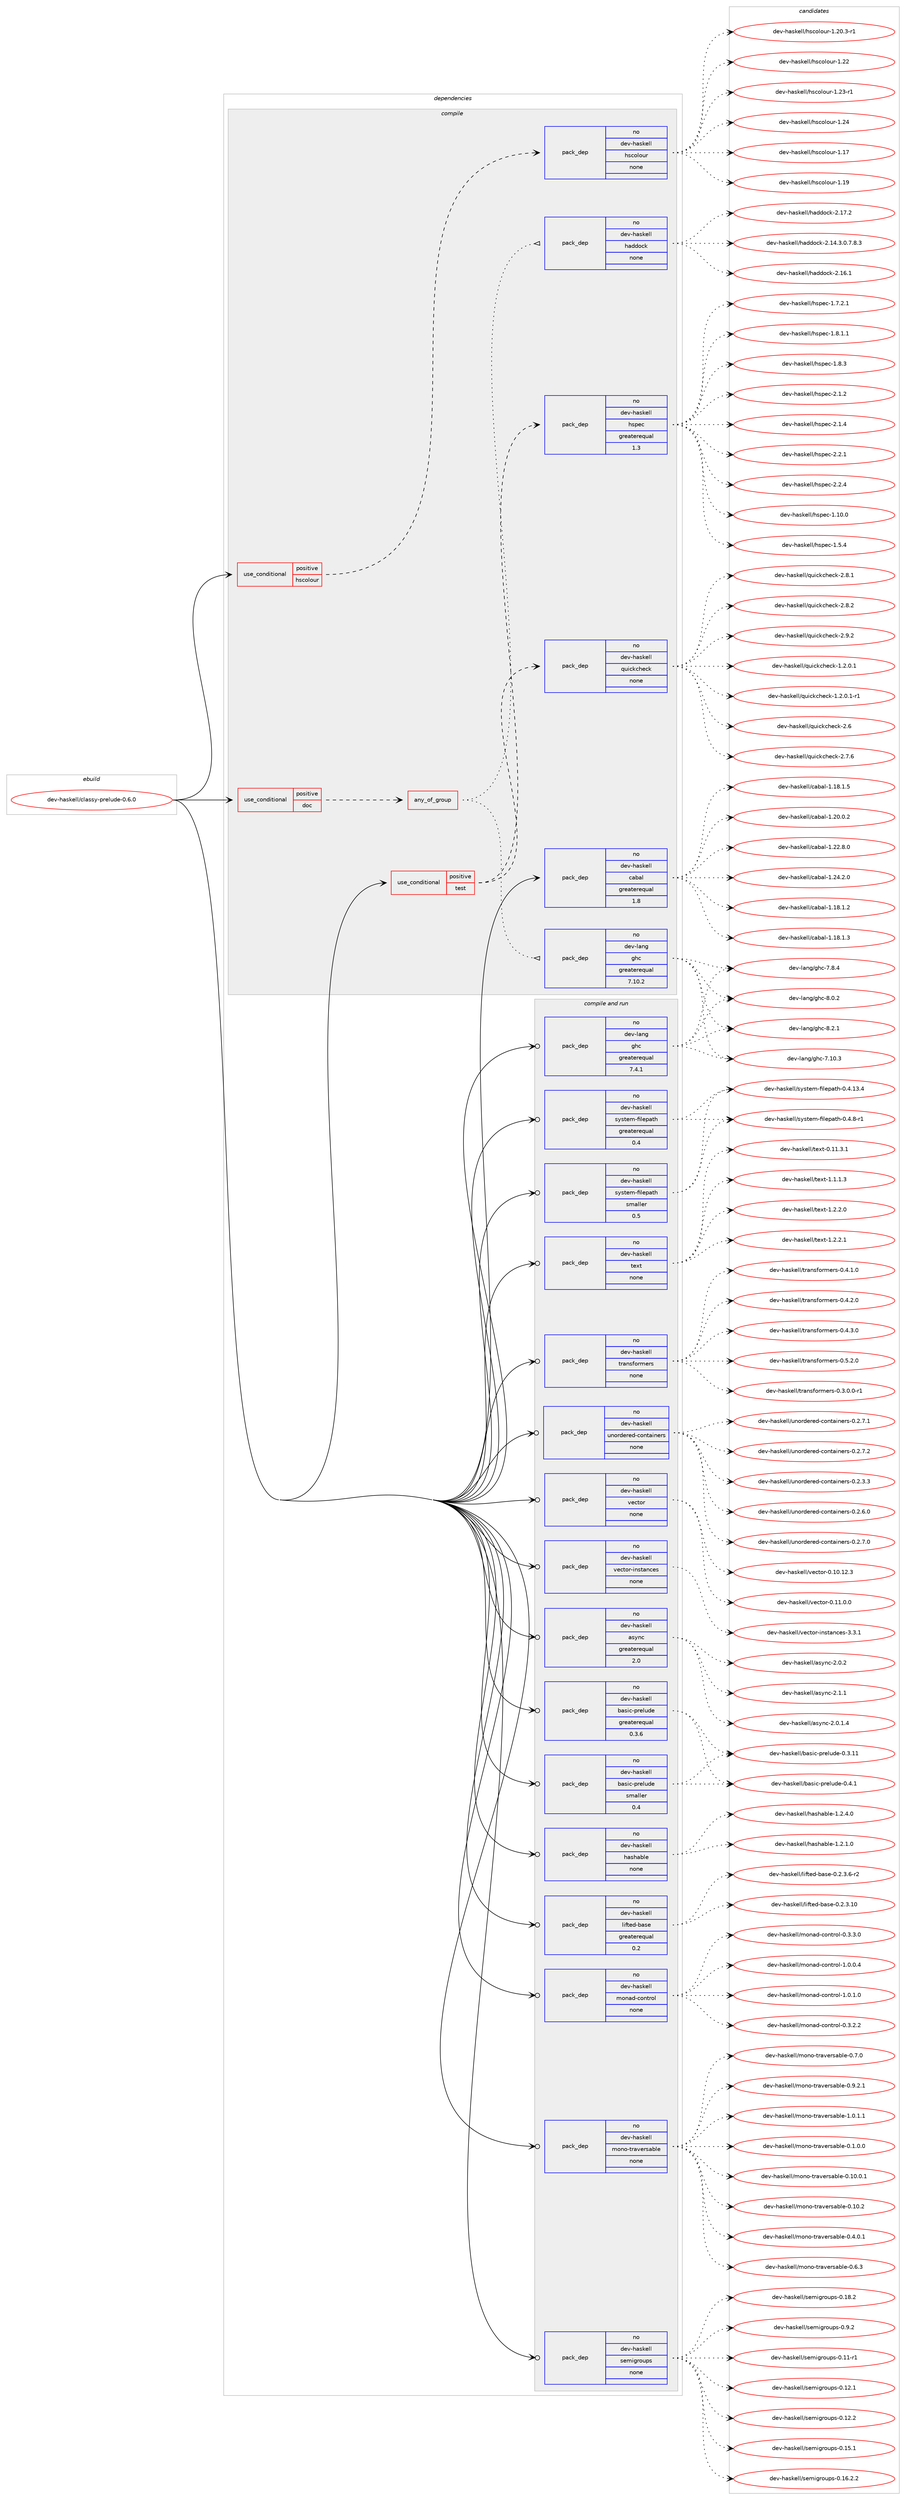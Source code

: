digraph prolog {

# *************
# Graph options
# *************

newrank=true;
concentrate=true;
compound=true;
graph [rankdir=LR,fontname=Helvetica,fontsize=10,ranksep=1.5];#, ranksep=2.5, nodesep=0.2];
edge  [arrowhead=vee];
node  [fontname=Helvetica,fontsize=10];

# **********
# The ebuild
# **********

subgraph cluster_leftcol {
color=gray;
rank=same;
label=<<i>ebuild</i>>;
id [label="dev-haskell/classy-prelude-0.6.0", color=red, width=4, href="../dev-haskell/classy-prelude-0.6.0.svg"];
}

# ****************
# The dependencies
# ****************

subgraph cluster_midcol {
color=gray;
label=<<i>dependencies</i>>;
subgraph cluster_compile {
fillcolor="#eeeeee";
style=filled;
label=<<i>compile</i>>;
subgraph cond18328 {
dependency77049 [label=<<TABLE BORDER="0" CELLBORDER="1" CELLSPACING="0" CELLPADDING="4"><TR><TD ROWSPAN="3" CELLPADDING="10">use_conditional</TD></TR><TR><TD>positive</TD></TR><TR><TD>doc</TD></TR></TABLE>>, shape=none, color=red];
subgraph any1782 {
dependency77050 [label=<<TABLE BORDER="0" CELLBORDER="1" CELLSPACING="0" CELLPADDING="4"><TR><TD CELLPADDING="10">any_of_group</TD></TR></TABLE>>, shape=none, color=red];subgraph pack56909 {
dependency77051 [label=<<TABLE BORDER="0" CELLBORDER="1" CELLSPACING="0" CELLPADDING="4" WIDTH="220"><TR><TD ROWSPAN="6" CELLPADDING="30">pack_dep</TD></TR><TR><TD WIDTH="110">no</TD></TR><TR><TD>dev-haskell</TD></TR><TR><TD>haddock</TD></TR><TR><TD>none</TD></TR><TR><TD></TD></TR></TABLE>>, shape=none, color=blue];
}
dependency77050:e -> dependency77051:w [weight=20,style="dotted",arrowhead="oinv"];
subgraph pack56910 {
dependency77052 [label=<<TABLE BORDER="0" CELLBORDER="1" CELLSPACING="0" CELLPADDING="4" WIDTH="220"><TR><TD ROWSPAN="6" CELLPADDING="30">pack_dep</TD></TR><TR><TD WIDTH="110">no</TD></TR><TR><TD>dev-lang</TD></TR><TR><TD>ghc</TD></TR><TR><TD>greaterequal</TD></TR><TR><TD>7.10.2</TD></TR></TABLE>>, shape=none, color=blue];
}
dependency77050:e -> dependency77052:w [weight=20,style="dotted",arrowhead="oinv"];
}
dependency77049:e -> dependency77050:w [weight=20,style="dashed",arrowhead="vee"];
}
id:e -> dependency77049:w [weight=20,style="solid",arrowhead="vee"];
subgraph cond18329 {
dependency77053 [label=<<TABLE BORDER="0" CELLBORDER="1" CELLSPACING="0" CELLPADDING="4"><TR><TD ROWSPAN="3" CELLPADDING="10">use_conditional</TD></TR><TR><TD>positive</TD></TR><TR><TD>hscolour</TD></TR></TABLE>>, shape=none, color=red];
subgraph pack56911 {
dependency77054 [label=<<TABLE BORDER="0" CELLBORDER="1" CELLSPACING="0" CELLPADDING="4" WIDTH="220"><TR><TD ROWSPAN="6" CELLPADDING="30">pack_dep</TD></TR><TR><TD WIDTH="110">no</TD></TR><TR><TD>dev-haskell</TD></TR><TR><TD>hscolour</TD></TR><TR><TD>none</TD></TR><TR><TD></TD></TR></TABLE>>, shape=none, color=blue];
}
dependency77053:e -> dependency77054:w [weight=20,style="dashed",arrowhead="vee"];
}
id:e -> dependency77053:w [weight=20,style="solid",arrowhead="vee"];
subgraph cond18330 {
dependency77055 [label=<<TABLE BORDER="0" CELLBORDER="1" CELLSPACING="0" CELLPADDING="4"><TR><TD ROWSPAN="3" CELLPADDING="10">use_conditional</TD></TR><TR><TD>positive</TD></TR><TR><TD>test</TD></TR></TABLE>>, shape=none, color=red];
subgraph pack56912 {
dependency77056 [label=<<TABLE BORDER="0" CELLBORDER="1" CELLSPACING="0" CELLPADDING="4" WIDTH="220"><TR><TD ROWSPAN="6" CELLPADDING="30">pack_dep</TD></TR><TR><TD WIDTH="110">no</TD></TR><TR><TD>dev-haskell</TD></TR><TR><TD>hspec</TD></TR><TR><TD>greaterequal</TD></TR><TR><TD>1.3</TD></TR></TABLE>>, shape=none, color=blue];
}
dependency77055:e -> dependency77056:w [weight=20,style="dashed",arrowhead="vee"];
subgraph pack56913 {
dependency77057 [label=<<TABLE BORDER="0" CELLBORDER="1" CELLSPACING="0" CELLPADDING="4" WIDTH="220"><TR><TD ROWSPAN="6" CELLPADDING="30">pack_dep</TD></TR><TR><TD WIDTH="110">no</TD></TR><TR><TD>dev-haskell</TD></TR><TR><TD>quickcheck</TD></TR><TR><TD>none</TD></TR><TR><TD></TD></TR></TABLE>>, shape=none, color=blue];
}
dependency77055:e -> dependency77057:w [weight=20,style="dashed",arrowhead="vee"];
}
id:e -> dependency77055:w [weight=20,style="solid",arrowhead="vee"];
subgraph pack56914 {
dependency77058 [label=<<TABLE BORDER="0" CELLBORDER="1" CELLSPACING="0" CELLPADDING="4" WIDTH="220"><TR><TD ROWSPAN="6" CELLPADDING="30">pack_dep</TD></TR><TR><TD WIDTH="110">no</TD></TR><TR><TD>dev-haskell</TD></TR><TR><TD>cabal</TD></TR><TR><TD>greaterequal</TD></TR><TR><TD>1.8</TD></TR></TABLE>>, shape=none, color=blue];
}
id:e -> dependency77058:w [weight=20,style="solid",arrowhead="vee"];
}
subgraph cluster_compileandrun {
fillcolor="#eeeeee";
style=filled;
label=<<i>compile and run</i>>;
subgraph pack56915 {
dependency77059 [label=<<TABLE BORDER="0" CELLBORDER="1" CELLSPACING="0" CELLPADDING="4" WIDTH="220"><TR><TD ROWSPAN="6" CELLPADDING="30">pack_dep</TD></TR><TR><TD WIDTH="110">no</TD></TR><TR><TD>dev-haskell</TD></TR><TR><TD>async</TD></TR><TR><TD>greaterequal</TD></TR><TR><TD>2.0</TD></TR></TABLE>>, shape=none, color=blue];
}
id:e -> dependency77059:w [weight=20,style="solid",arrowhead="odotvee"];
subgraph pack56916 {
dependency77060 [label=<<TABLE BORDER="0" CELLBORDER="1" CELLSPACING="0" CELLPADDING="4" WIDTH="220"><TR><TD ROWSPAN="6" CELLPADDING="30">pack_dep</TD></TR><TR><TD WIDTH="110">no</TD></TR><TR><TD>dev-haskell</TD></TR><TR><TD>basic-prelude</TD></TR><TR><TD>greaterequal</TD></TR><TR><TD>0.3.6</TD></TR></TABLE>>, shape=none, color=blue];
}
id:e -> dependency77060:w [weight=20,style="solid",arrowhead="odotvee"];
subgraph pack56917 {
dependency77061 [label=<<TABLE BORDER="0" CELLBORDER="1" CELLSPACING="0" CELLPADDING="4" WIDTH="220"><TR><TD ROWSPAN="6" CELLPADDING="30">pack_dep</TD></TR><TR><TD WIDTH="110">no</TD></TR><TR><TD>dev-haskell</TD></TR><TR><TD>basic-prelude</TD></TR><TR><TD>smaller</TD></TR><TR><TD>0.4</TD></TR></TABLE>>, shape=none, color=blue];
}
id:e -> dependency77061:w [weight=20,style="solid",arrowhead="odotvee"];
subgraph pack56918 {
dependency77062 [label=<<TABLE BORDER="0" CELLBORDER="1" CELLSPACING="0" CELLPADDING="4" WIDTH="220"><TR><TD ROWSPAN="6" CELLPADDING="30">pack_dep</TD></TR><TR><TD WIDTH="110">no</TD></TR><TR><TD>dev-haskell</TD></TR><TR><TD>hashable</TD></TR><TR><TD>none</TD></TR><TR><TD></TD></TR></TABLE>>, shape=none, color=blue];
}
id:e -> dependency77062:w [weight=20,style="solid",arrowhead="odotvee"];
subgraph pack56919 {
dependency77063 [label=<<TABLE BORDER="0" CELLBORDER="1" CELLSPACING="0" CELLPADDING="4" WIDTH="220"><TR><TD ROWSPAN="6" CELLPADDING="30">pack_dep</TD></TR><TR><TD WIDTH="110">no</TD></TR><TR><TD>dev-haskell</TD></TR><TR><TD>lifted-base</TD></TR><TR><TD>greaterequal</TD></TR><TR><TD>0.2</TD></TR></TABLE>>, shape=none, color=blue];
}
id:e -> dependency77063:w [weight=20,style="solid",arrowhead="odotvee"];
subgraph pack56920 {
dependency77064 [label=<<TABLE BORDER="0" CELLBORDER="1" CELLSPACING="0" CELLPADDING="4" WIDTH="220"><TR><TD ROWSPAN="6" CELLPADDING="30">pack_dep</TD></TR><TR><TD WIDTH="110">no</TD></TR><TR><TD>dev-haskell</TD></TR><TR><TD>monad-control</TD></TR><TR><TD>none</TD></TR><TR><TD></TD></TR></TABLE>>, shape=none, color=blue];
}
id:e -> dependency77064:w [weight=20,style="solid",arrowhead="odotvee"];
subgraph pack56921 {
dependency77065 [label=<<TABLE BORDER="0" CELLBORDER="1" CELLSPACING="0" CELLPADDING="4" WIDTH="220"><TR><TD ROWSPAN="6" CELLPADDING="30">pack_dep</TD></TR><TR><TD WIDTH="110">no</TD></TR><TR><TD>dev-haskell</TD></TR><TR><TD>mono-traversable</TD></TR><TR><TD>none</TD></TR><TR><TD></TD></TR></TABLE>>, shape=none, color=blue];
}
id:e -> dependency77065:w [weight=20,style="solid",arrowhead="odotvee"];
subgraph pack56922 {
dependency77066 [label=<<TABLE BORDER="0" CELLBORDER="1" CELLSPACING="0" CELLPADDING="4" WIDTH="220"><TR><TD ROWSPAN="6" CELLPADDING="30">pack_dep</TD></TR><TR><TD WIDTH="110">no</TD></TR><TR><TD>dev-haskell</TD></TR><TR><TD>semigroups</TD></TR><TR><TD>none</TD></TR><TR><TD></TD></TR></TABLE>>, shape=none, color=blue];
}
id:e -> dependency77066:w [weight=20,style="solid",arrowhead="odotvee"];
subgraph pack56923 {
dependency77067 [label=<<TABLE BORDER="0" CELLBORDER="1" CELLSPACING="0" CELLPADDING="4" WIDTH="220"><TR><TD ROWSPAN="6" CELLPADDING="30">pack_dep</TD></TR><TR><TD WIDTH="110">no</TD></TR><TR><TD>dev-haskell</TD></TR><TR><TD>system-filepath</TD></TR><TR><TD>greaterequal</TD></TR><TR><TD>0.4</TD></TR></TABLE>>, shape=none, color=blue];
}
id:e -> dependency77067:w [weight=20,style="solid",arrowhead="odotvee"];
subgraph pack56924 {
dependency77068 [label=<<TABLE BORDER="0" CELLBORDER="1" CELLSPACING="0" CELLPADDING="4" WIDTH="220"><TR><TD ROWSPAN="6" CELLPADDING="30">pack_dep</TD></TR><TR><TD WIDTH="110">no</TD></TR><TR><TD>dev-haskell</TD></TR><TR><TD>system-filepath</TD></TR><TR><TD>smaller</TD></TR><TR><TD>0.5</TD></TR></TABLE>>, shape=none, color=blue];
}
id:e -> dependency77068:w [weight=20,style="solid",arrowhead="odotvee"];
subgraph pack56925 {
dependency77069 [label=<<TABLE BORDER="0" CELLBORDER="1" CELLSPACING="0" CELLPADDING="4" WIDTH="220"><TR><TD ROWSPAN="6" CELLPADDING="30">pack_dep</TD></TR><TR><TD WIDTH="110">no</TD></TR><TR><TD>dev-haskell</TD></TR><TR><TD>text</TD></TR><TR><TD>none</TD></TR><TR><TD></TD></TR></TABLE>>, shape=none, color=blue];
}
id:e -> dependency77069:w [weight=20,style="solid",arrowhead="odotvee"];
subgraph pack56926 {
dependency77070 [label=<<TABLE BORDER="0" CELLBORDER="1" CELLSPACING="0" CELLPADDING="4" WIDTH="220"><TR><TD ROWSPAN="6" CELLPADDING="30">pack_dep</TD></TR><TR><TD WIDTH="110">no</TD></TR><TR><TD>dev-haskell</TD></TR><TR><TD>transformers</TD></TR><TR><TD>none</TD></TR><TR><TD></TD></TR></TABLE>>, shape=none, color=blue];
}
id:e -> dependency77070:w [weight=20,style="solid",arrowhead="odotvee"];
subgraph pack56927 {
dependency77071 [label=<<TABLE BORDER="0" CELLBORDER="1" CELLSPACING="0" CELLPADDING="4" WIDTH="220"><TR><TD ROWSPAN="6" CELLPADDING="30">pack_dep</TD></TR><TR><TD WIDTH="110">no</TD></TR><TR><TD>dev-haskell</TD></TR><TR><TD>unordered-containers</TD></TR><TR><TD>none</TD></TR><TR><TD></TD></TR></TABLE>>, shape=none, color=blue];
}
id:e -> dependency77071:w [weight=20,style="solid",arrowhead="odotvee"];
subgraph pack56928 {
dependency77072 [label=<<TABLE BORDER="0" CELLBORDER="1" CELLSPACING="0" CELLPADDING="4" WIDTH="220"><TR><TD ROWSPAN="6" CELLPADDING="30">pack_dep</TD></TR><TR><TD WIDTH="110">no</TD></TR><TR><TD>dev-haskell</TD></TR><TR><TD>vector</TD></TR><TR><TD>none</TD></TR><TR><TD></TD></TR></TABLE>>, shape=none, color=blue];
}
id:e -> dependency77072:w [weight=20,style="solid",arrowhead="odotvee"];
subgraph pack56929 {
dependency77073 [label=<<TABLE BORDER="0" CELLBORDER="1" CELLSPACING="0" CELLPADDING="4" WIDTH="220"><TR><TD ROWSPAN="6" CELLPADDING="30">pack_dep</TD></TR><TR><TD WIDTH="110">no</TD></TR><TR><TD>dev-haskell</TD></TR><TR><TD>vector-instances</TD></TR><TR><TD>none</TD></TR><TR><TD></TD></TR></TABLE>>, shape=none, color=blue];
}
id:e -> dependency77073:w [weight=20,style="solid",arrowhead="odotvee"];
subgraph pack56930 {
dependency77074 [label=<<TABLE BORDER="0" CELLBORDER="1" CELLSPACING="0" CELLPADDING="4" WIDTH="220"><TR><TD ROWSPAN="6" CELLPADDING="30">pack_dep</TD></TR><TR><TD WIDTH="110">no</TD></TR><TR><TD>dev-lang</TD></TR><TR><TD>ghc</TD></TR><TR><TD>greaterequal</TD></TR><TR><TD>7.4.1</TD></TR></TABLE>>, shape=none, color=blue];
}
id:e -> dependency77074:w [weight=20,style="solid",arrowhead="odotvee"];
}
subgraph cluster_run {
fillcolor="#eeeeee";
style=filled;
label=<<i>run</i>>;
}
}

# **************
# The candidates
# **************

subgraph cluster_choices {
rank=same;
color=gray;
label=<<i>candidates</i>>;

subgraph choice56909 {
color=black;
nodesep=1;
choice1001011184510497115107101108108471049710010011199107455046495246514648465546564651 [label="dev-haskell/haddock-2.14.3.0.7.8.3", color=red, width=4,href="../dev-haskell/haddock-2.14.3.0.7.8.3.svg"];
choice100101118451049711510710110810847104971001001119910745504649544649 [label="dev-haskell/haddock-2.16.1", color=red, width=4,href="../dev-haskell/haddock-2.16.1.svg"];
choice100101118451049711510710110810847104971001001119910745504649554650 [label="dev-haskell/haddock-2.17.2", color=red, width=4,href="../dev-haskell/haddock-2.17.2.svg"];
dependency77051:e -> choice1001011184510497115107101108108471049710010011199107455046495246514648465546564651:w [style=dotted,weight="100"];
dependency77051:e -> choice100101118451049711510710110810847104971001001119910745504649544649:w [style=dotted,weight="100"];
dependency77051:e -> choice100101118451049711510710110810847104971001001119910745504649554650:w [style=dotted,weight="100"];
}
subgraph choice56910 {
color=black;
nodesep=1;
choice1001011184510897110103471031049945554649484651 [label="dev-lang/ghc-7.10.3", color=red, width=4,href="../dev-lang/ghc-7.10.3.svg"];
choice10010111845108971101034710310499455546564652 [label="dev-lang/ghc-7.8.4", color=red, width=4,href="../dev-lang/ghc-7.8.4.svg"];
choice10010111845108971101034710310499455646484650 [label="dev-lang/ghc-8.0.2", color=red, width=4,href="../dev-lang/ghc-8.0.2.svg"];
choice10010111845108971101034710310499455646504649 [label="dev-lang/ghc-8.2.1", color=red, width=4,href="../dev-lang/ghc-8.2.1.svg"];
dependency77052:e -> choice1001011184510897110103471031049945554649484651:w [style=dotted,weight="100"];
dependency77052:e -> choice10010111845108971101034710310499455546564652:w [style=dotted,weight="100"];
dependency77052:e -> choice10010111845108971101034710310499455646484650:w [style=dotted,weight="100"];
dependency77052:e -> choice10010111845108971101034710310499455646504649:w [style=dotted,weight="100"];
}
subgraph choice56911 {
color=black;
nodesep=1;
choice100101118451049711510710110810847104115991111081111171144549464955 [label="dev-haskell/hscolour-1.17", color=red, width=4,href="../dev-haskell/hscolour-1.17.svg"];
choice100101118451049711510710110810847104115991111081111171144549464957 [label="dev-haskell/hscolour-1.19", color=red, width=4,href="../dev-haskell/hscolour-1.19.svg"];
choice10010111845104971151071011081084710411599111108111117114454946504846514511449 [label="dev-haskell/hscolour-1.20.3-r1", color=red, width=4,href="../dev-haskell/hscolour-1.20.3-r1.svg"];
choice100101118451049711510710110810847104115991111081111171144549465050 [label="dev-haskell/hscolour-1.22", color=red, width=4,href="../dev-haskell/hscolour-1.22.svg"];
choice1001011184510497115107101108108471041159911110811111711445494650514511449 [label="dev-haskell/hscolour-1.23-r1", color=red, width=4,href="../dev-haskell/hscolour-1.23-r1.svg"];
choice100101118451049711510710110810847104115991111081111171144549465052 [label="dev-haskell/hscolour-1.24", color=red, width=4,href="../dev-haskell/hscolour-1.24.svg"];
dependency77054:e -> choice100101118451049711510710110810847104115991111081111171144549464955:w [style=dotted,weight="100"];
dependency77054:e -> choice100101118451049711510710110810847104115991111081111171144549464957:w [style=dotted,weight="100"];
dependency77054:e -> choice10010111845104971151071011081084710411599111108111117114454946504846514511449:w [style=dotted,weight="100"];
dependency77054:e -> choice100101118451049711510710110810847104115991111081111171144549465050:w [style=dotted,weight="100"];
dependency77054:e -> choice1001011184510497115107101108108471041159911110811111711445494650514511449:w [style=dotted,weight="100"];
dependency77054:e -> choice100101118451049711510710110810847104115991111081111171144549465052:w [style=dotted,weight="100"];
}
subgraph choice56912 {
color=black;
nodesep=1;
choice1001011184510497115107101108108471041151121019945494649484648 [label="dev-haskell/hspec-1.10.0", color=red, width=4,href="../dev-haskell/hspec-1.10.0.svg"];
choice10010111845104971151071011081084710411511210199454946534652 [label="dev-haskell/hspec-1.5.4", color=red, width=4,href="../dev-haskell/hspec-1.5.4.svg"];
choice100101118451049711510710110810847104115112101994549465546504649 [label="dev-haskell/hspec-1.7.2.1", color=red, width=4,href="../dev-haskell/hspec-1.7.2.1.svg"];
choice100101118451049711510710110810847104115112101994549465646494649 [label="dev-haskell/hspec-1.8.1.1", color=red, width=4,href="../dev-haskell/hspec-1.8.1.1.svg"];
choice10010111845104971151071011081084710411511210199454946564651 [label="dev-haskell/hspec-1.8.3", color=red, width=4,href="../dev-haskell/hspec-1.8.3.svg"];
choice10010111845104971151071011081084710411511210199455046494650 [label="dev-haskell/hspec-2.1.2", color=red, width=4,href="../dev-haskell/hspec-2.1.2.svg"];
choice10010111845104971151071011081084710411511210199455046494652 [label="dev-haskell/hspec-2.1.4", color=red, width=4,href="../dev-haskell/hspec-2.1.4.svg"];
choice10010111845104971151071011081084710411511210199455046504649 [label="dev-haskell/hspec-2.2.1", color=red, width=4,href="../dev-haskell/hspec-2.2.1.svg"];
choice10010111845104971151071011081084710411511210199455046504652 [label="dev-haskell/hspec-2.2.4", color=red, width=4,href="../dev-haskell/hspec-2.2.4.svg"];
dependency77056:e -> choice1001011184510497115107101108108471041151121019945494649484648:w [style=dotted,weight="100"];
dependency77056:e -> choice10010111845104971151071011081084710411511210199454946534652:w [style=dotted,weight="100"];
dependency77056:e -> choice100101118451049711510710110810847104115112101994549465546504649:w [style=dotted,weight="100"];
dependency77056:e -> choice100101118451049711510710110810847104115112101994549465646494649:w [style=dotted,weight="100"];
dependency77056:e -> choice10010111845104971151071011081084710411511210199454946564651:w [style=dotted,weight="100"];
dependency77056:e -> choice10010111845104971151071011081084710411511210199455046494650:w [style=dotted,weight="100"];
dependency77056:e -> choice10010111845104971151071011081084710411511210199455046494652:w [style=dotted,weight="100"];
dependency77056:e -> choice10010111845104971151071011081084710411511210199455046504649:w [style=dotted,weight="100"];
dependency77056:e -> choice10010111845104971151071011081084710411511210199455046504652:w [style=dotted,weight="100"];
}
subgraph choice56913 {
color=black;
nodesep=1;
choice1001011184510497115107101108108471131171059910799104101991074549465046484649 [label="dev-haskell/quickcheck-1.2.0.1", color=red, width=4,href="../dev-haskell/quickcheck-1.2.0.1.svg"];
choice10010111845104971151071011081084711311710599107991041019910745494650464846494511449 [label="dev-haskell/quickcheck-1.2.0.1-r1", color=red, width=4,href="../dev-haskell/quickcheck-1.2.0.1-r1.svg"];
choice10010111845104971151071011081084711311710599107991041019910745504654 [label="dev-haskell/quickcheck-2.6", color=red, width=4,href="../dev-haskell/quickcheck-2.6.svg"];
choice100101118451049711510710110810847113117105991079910410199107455046554654 [label="dev-haskell/quickcheck-2.7.6", color=red, width=4,href="../dev-haskell/quickcheck-2.7.6.svg"];
choice100101118451049711510710110810847113117105991079910410199107455046564649 [label="dev-haskell/quickcheck-2.8.1", color=red, width=4,href="../dev-haskell/quickcheck-2.8.1.svg"];
choice100101118451049711510710110810847113117105991079910410199107455046564650 [label="dev-haskell/quickcheck-2.8.2", color=red, width=4,href="../dev-haskell/quickcheck-2.8.2.svg"];
choice100101118451049711510710110810847113117105991079910410199107455046574650 [label="dev-haskell/quickcheck-2.9.2", color=red, width=4,href="../dev-haskell/quickcheck-2.9.2.svg"];
dependency77057:e -> choice1001011184510497115107101108108471131171059910799104101991074549465046484649:w [style=dotted,weight="100"];
dependency77057:e -> choice10010111845104971151071011081084711311710599107991041019910745494650464846494511449:w [style=dotted,weight="100"];
dependency77057:e -> choice10010111845104971151071011081084711311710599107991041019910745504654:w [style=dotted,weight="100"];
dependency77057:e -> choice100101118451049711510710110810847113117105991079910410199107455046554654:w [style=dotted,weight="100"];
dependency77057:e -> choice100101118451049711510710110810847113117105991079910410199107455046564649:w [style=dotted,weight="100"];
dependency77057:e -> choice100101118451049711510710110810847113117105991079910410199107455046564650:w [style=dotted,weight="100"];
dependency77057:e -> choice100101118451049711510710110810847113117105991079910410199107455046574650:w [style=dotted,weight="100"];
}
subgraph choice56914 {
color=black;
nodesep=1;
choice10010111845104971151071011081084799979897108454946495646494650 [label="dev-haskell/cabal-1.18.1.2", color=red, width=4,href="../dev-haskell/cabal-1.18.1.2.svg"];
choice10010111845104971151071011081084799979897108454946495646494651 [label="dev-haskell/cabal-1.18.1.3", color=red, width=4,href="../dev-haskell/cabal-1.18.1.3.svg"];
choice10010111845104971151071011081084799979897108454946495646494653 [label="dev-haskell/cabal-1.18.1.5", color=red, width=4,href="../dev-haskell/cabal-1.18.1.5.svg"];
choice10010111845104971151071011081084799979897108454946504846484650 [label="dev-haskell/cabal-1.20.0.2", color=red, width=4,href="../dev-haskell/cabal-1.20.0.2.svg"];
choice10010111845104971151071011081084799979897108454946505046564648 [label="dev-haskell/cabal-1.22.8.0", color=red, width=4,href="../dev-haskell/cabal-1.22.8.0.svg"];
choice10010111845104971151071011081084799979897108454946505246504648 [label="dev-haskell/cabal-1.24.2.0", color=red, width=4,href="../dev-haskell/cabal-1.24.2.0.svg"];
dependency77058:e -> choice10010111845104971151071011081084799979897108454946495646494650:w [style=dotted,weight="100"];
dependency77058:e -> choice10010111845104971151071011081084799979897108454946495646494651:w [style=dotted,weight="100"];
dependency77058:e -> choice10010111845104971151071011081084799979897108454946495646494653:w [style=dotted,weight="100"];
dependency77058:e -> choice10010111845104971151071011081084799979897108454946504846484650:w [style=dotted,weight="100"];
dependency77058:e -> choice10010111845104971151071011081084799979897108454946505046564648:w [style=dotted,weight="100"];
dependency77058:e -> choice10010111845104971151071011081084799979897108454946505246504648:w [style=dotted,weight="100"];
}
subgraph choice56915 {
color=black;
nodesep=1;
choice10010111845104971151071011081084797115121110994550464846494652 [label="dev-haskell/async-2.0.1.4", color=red, width=4,href="../dev-haskell/async-2.0.1.4.svg"];
choice1001011184510497115107101108108479711512111099455046484650 [label="dev-haskell/async-2.0.2", color=red, width=4,href="../dev-haskell/async-2.0.2.svg"];
choice1001011184510497115107101108108479711512111099455046494649 [label="dev-haskell/async-2.1.1", color=red, width=4,href="../dev-haskell/async-2.1.1.svg"];
dependency77059:e -> choice10010111845104971151071011081084797115121110994550464846494652:w [style=dotted,weight="100"];
dependency77059:e -> choice1001011184510497115107101108108479711512111099455046484650:w [style=dotted,weight="100"];
dependency77059:e -> choice1001011184510497115107101108108479711512111099455046494649:w [style=dotted,weight="100"];
}
subgraph choice56916 {
color=black;
nodesep=1;
choice1001011184510497115107101108108479897115105994511211410110811710010145484651464949 [label="dev-haskell/basic-prelude-0.3.11", color=red, width=4,href="../dev-haskell/basic-prelude-0.3.11.svg"];
choice10010111845104971151071011081084798971151059945112114101108117100101454846524649 [label="dev-haskell/basic-prelude-0.4.1", color=red, width=4,href="../dev-haskell/basic-prelude-0.4.1.svg"];
dependency77060:e -> choice1001011184510497115107101108108479897115105994511211410110811710010145484651464949:w [style=dotted,weight="100"];
dependency77060:e -> choice10010111845104971151071011081084798971151059945112114101108117100101454846524649:w [style=dotted,weight="100"];
}
subgraph choice56917 {
color=black;
nodesep=1;
choice1001011184510497115107101108108479897115105994511211410110811710010145484651464949 [label="dev-haskell/basic-prelude-0.3.11", color=red, width=4,href="../dev-haskell/basic-prelude-0.3.11.svg"];
choice10010111845104971151071011081084798971151059945112114101108117100101454846524649 [label="dev-haskell/basic-prelude-0.4.1", color=red, width=4,href="../dev-haskell/basic-prelude-0.4.1.svg"];
dependency77061:e -> choice1001011184510497115107101108108479897115105994511211410110811710010145484651464949:w [style=dotted,weight="100"];
dependency77061:e -> choice10010111845104971151071011081084798971151059945112114101108117100101454846524649:w [style=dotted,weight="100"];
}
subgraph choice56918 {
color=black;
nodesep=1;
choice1001011184510497115107101108108471049711510497981081014549465046494648 [label="dev-haskell/hashable-1.2.1.0", color=red, width=4,href="../dev-haskell/hashable-1.2.1.0.svg"];
choice1001011184510497115107101108108471049711510497981081014549465046524648 [label="dev-haskell/hashable-1.2.4.0", color=red, width=4,href="../dev-haskell/hashable-1.2.4.0.svg"];
dependency77062:e -> choice1001011184510497115107101108108471049711510497981081014549465046494648:w [style=dotted,weight="100"];
dependency77062:e -> choice1001011184510497115107101108108471049711510497981081014549465046524648:w [style=dotted,weight="100"];
}
subgraph choice56919 {
color=black;
nodesep=1;
choice100101118451049711510710110810847108105102116101100459897115101454846504651464948 [label="dev-haskell/lifted-base-0.2.3.10", color=red, width=4,href="../dev-haskell/lifted-base-0.2.3.10.svg"];
choice10010111845104971151071011081084710810510211610110045989711510145484650465146544511450 [label="dev-haskell/lifted-base-0.2.3.6-r2", color=red, width=4,href="../dev-haskell/lifted-base-0.2.3.6-r2.svg"];
dependency77063:e -> choice100101118451049711510710110810847108105102116101100459897115101454846504651464948:w [style=dotted,weight="100"];
dependency77063:e -> choice10010111845104971151071011081084710810510211610110045989711510145484650465146544511450:w [style=dotted,weight="100"];
}
subgraph choice56920 {
color=black;
nodesep=1;
choice1001011184510497115107101108108471091111109710045991111101161141111084548465146504650 [label="dev-haskell/monad-control-0.3.2.2", color=red, width=4,href="../dev-haskell/monad-control-0.3.2.2.svg"];
choice1001011184510497115107101108108471091111109710045991111101161141111084548465146514648 [label="dev-haskell/monad-control-0.3.3.0", color=red, width=4,href="../dev-haskell/monad-control-0.3.3.0.svg"];
choice1001011184510497115107101108108471091111109710045991111101161141111084549464846484652 [label="dev-haskell/monad-control-1.0.0.4", color=red, width=4,href="../dev-haskell/monad-control-1.0.0.4.svg"];
choice1001011184510497115107101108108471091111109710045991111101161141111084549464846494648 [label="dev-haskell/monad-control-1.0.1.0", color=red, width=4,href="../dev-haskell/monad-control-1.0.1.0.svg"];
dependency77064:e -> choice1001011184510497115107101108108471091111109710045991111101161141111084548465146504650:w [style=dotted,weight="100"];
dependency77064:e -> choice1001011184510497115107101108108471091111109710045991111101161141111084548465146514648:w [style=dotted,weight="100"];
dependency77064:e -> choice1001011184510497115107101108108471091111109710045991111101161141111084549464846484652:w [style=dotted,weight="100"];
dependency77064:e -> choice1001011184510497115107101108108471091111109710045991111101161141111084549464846494648:w [style=dotted,weight="100"];
}
subgraph choice56921 {
color=black;
nodesep=1;
choice100101118451049711510710110810847109111110111451161149711810111411597981081014548464946484648 [label="dev-haskell/mono-traversable-0.1.0.0", color=red, width=4,href="../dev-haskell/mono-traversable-0.1.0.0.svg"];
choice10010111845104971151071011081084710911111011145116114971181011141159798108101454846494846484649 [label="dev-haskell/mono-traversable-0.10.0.1", color=red, width=4,href="../dev-haskell/mono-traversable-0.10.0.1.svg"];
choice1001011184510497115107101108108471091111101114511611497118101114115979810810145484649484650 [label="dev-haskell/mono-traversable-0.10.2", color=red, width=4,href="../dev-haskell/mono-traversable-0.10.2.svg"];
choice100101118451049711510710110810847109111110111451161149711810111411597981081014548465246484649 [label="dev-haskell/mono-traversable-0.4.0.1", color=red, width=4,href="../dev-haskell/mono-traversable-0.4.0.1.svg"];
choice10010111845104971151071011081084710911111011145116114971181011141159798108101454846544651 [label="dev-haskell/mono-traversable-0.6.3", color=red, width=4,href="../dev-haskell/mono-traversable-0.6.3.svg"];
choice10010111845104971151071011081084710911111011145116114971181011141159798108101454846554648 [label="dev-haskell/mono-traversable-0.7.0", color=red, width=4,href="../dev-haskell/mono-traversable-0.7.0.svg"];
choice100101118451049711510710110810847109111110111451161149711810111411597981081014548465746504649 [label="dev-haskell/mono-traversable-0.9.2.1", color=red, width=4,href="../dev-haskell/mono-traversable-0.9.2.1.svg"];
choice100101118451049711510710110810847109111110111451161149711810111411597981081014549464846494649 [label="dev-haskell/mono-traversable-1.0.1.1", color=red, width=4,href="../dev-haskell/mono-traversable-1.0.1.1.svg"];
dependency77065:e -> choice100101118451049711510710110810847109111110111451161149711810111411597981081014548464946484648:w [style=dotted,weight="100"];
dependency77065:e -> choice10010111845104971151071011081084710911111011145116114971181011141159798108101454846494846484649:w [style=dotted,weight="100"];
dependency77065:e -> choice1001011184510497115107101108108471091111101114511611497118101114115979810810145484649484650:w [style=dotted,weight="100"];
dependency77065:e -> choice100101118451049711510710110810847109111110111451161149711810111411597981081014548465246484649:w [style=dotted,weight="100"];
dependency77065:e -> choice10010111845104971151071011081084710911111011145116114971181011141159798108101454846544651:w [style=dotted,weight="100"];
dependency77065:e -> choice10010111845104971151071011081084710911111011145116114971181011141159798108101454846554648:w [style=dotted,weight="100"];
dependency77065:e -> choice100101118451049711510710110810847109111110111451161149711810111411597981081014548465746504649:w [style=dotted,weight="100"];
dependency77065:e -> choice100101118451049711510710110810847109111110111451161149711810111411597981081014549464846494649:w [style=dotted,weight="100"];
}
subgraph choice56922 {
color=black;
nodesep=1;
choice10010111845104971151071011081084711510110910510311411111711211545484649494511449 [label="dev-haskell/semigroups-0.11-r1", color=red, width=4,href="../dev-haskell/semigroups-0.11-r1.svg"];
choice10010111845104971151071011081084711510110910510311411111711211545484649504649 [label="dev-haskell/semigroups-0.12.1", color=red, width=4,href="../dev-haskell/semigroups-0.12.1.svg"];
choice10010111845104971151071011081084711510110910510311411111711211545484649504650 [label="dev-haskell/semigroups-0.12.2", color=red, width=4,href="../dev-haskell/semigroups-0.12.2.svg"];
choice10010111845104971151071011081084711510110910510311411111711211545484649534649 [label="dev-haskell/semigroups-0.15.1", color=red, width=4,href="../dev-haskell/semigroups-0.15.1.svg"];
choice100101118451049711510710110810847115101109105103114111117112115454846495446504650 [label="dev-haskell/semigroups-0.16.2.2", color=red, width=4,href="../dev-haskell/semigroups-0.16.2.2.svg"];
choice10010111845104971151071011081084711510110910510311411111711211545484649564650 [label="dev-haskell/semigroups-0.18.2", color=red, width=4,href="../dev-haskell/semigroups-0.18.2.svg"];
choice100101118451049711510710110810847115101109105103114111117112115454846574650 [label="dev-haskell/semigroups-0.9.2", color=red, width=4,href="../dev-haskell/semigroups-0.9.2.svg"];
dependency77066:e -> choice10010111845104971151071011081084711510110910510311411111711211545484649494511449:w [style=dotted,weight="100"];
dependency77066:e -> choice10010111845104971151071011081084711510110910510311411111711211545484649504649:w [style=dotted,weight="100"];
dependency77066:e -> choice10010111845104971151071011081084711510110910510311411111711211545484649504650:w [style=dotted,weight="100"];
dependency77066:e -> choice10010111845104971151071011081084711510110910510311411111711211545484649534649:w [style=dotted,weight="100"];
dependency77066:e -> choice100101118451049711510710110810847115101109105103114111117112115454846495446504650:w [style=dotted,weight="100"];
dependency77066:e -> choice10010111845104971151071011081084711510110910510311411111711211545484649564650:w [style=dotted,weight="100"];
dependency77066:e -> choice100101118451049711510710110810847115101109105103114111117112115454846574650:w [style=dotted,weight="100"];
}
subgraph choice56923 {
color=black;
nodesep=1;
choice1001011184510497115107101108108471151211151161011094510210510810111297116104454846524649514652 [label="dev-haskell/system-filepath-0.4.13.4", color=red, width=4,href="../dev-haskell/system-filepath-0.4.13.4.svg"];
choice10010111845104971151071011081084711512111511610110945102105108101112971161044548465246564511449 [label="dev-haskell/system-filepath-0.4.8-r1", color=red, width=4,href="../dev-haskell/system-filepath-0.4.8-r1.svg"];
dependency77067:e -> choice1001011184510497115107101108108471151211151161011094510210510810111297116104454846524649514652:w [style=dotted,weight="100"];
dependency77067:e -> choice10010111845104971151071011081084711512111511610110945102105108101112971161044548465246564511449:w [style=dotted,weight="100"];
}
subgraph choice56924 {
color=black;
nodesep=1;
choice1001011184510497115107101108108471151211151161011094510210510810111297116104454846524649514652 [label="dev-haskell/system-filepath-0.4.13.4", color=red, width=4,href="../dev-haskell/system-filepath-0.4.13.4.svg"];
choice10010111845104971151071011081084711512111511610110945102105108101112971161044548465246564511449 [label="dev-haskell/system-filepath-0.4.8-r1", color=red, width=4,href="../dev-haskell/system-filepath-0.4.8-r1.svg"];
dependency77068:e -> choice1001011184510497115107101108108471151211151161011094510210510810111297116104454846524649514652:w [style=dotted,weight="100"];
dependency77068:e -> choice10010111845104971151071011081084711512111511610110945102105108101112971161044548465246564511449:w [style=dotted,weight="100"];
}
subgraph choice56925 {
color=black;
nodesep=1;
choice100101118451049711510710110810847116101120116454846494946514649 [label="dev-haskell/text-0.11.3.1", color=red, width=4,href="../dev-haskell/text-0.11.3.1.svg"];
choice1001011184510497115107101108108471161011201164549464946494651 [label="dev-haskell/text-1.1.1.3", color=red, width=4,href="../dev-haskell/text-1.1.1.3.svg"];
choice1001011184510497115107101108108471161011201164549465046504648 [label="dev-haskell/text-1.2.2.0", color=red, width=4,href="../dev-haskell/text-1.2.2.0.svg"];
choice1001011184510497115107101108108471161011201164549465046504649 [label="dev-haskell/text-1.2.2.1", color=red, width=4,href="../dev-haskell/text-1.2.2.1.svg"];
dependency77069:e -> choice100101118451049711510710110810847116101120116454846494946514649:w [style=dotted,weight="100"];
dependency77069:e -> choice1001011184510497115107101108108471161011201164549464946494651:w [style=dotted,weight="100"];
dependency77069:e -> choice1001011184510497115107101108108471161011201164549465046504648:w [style=dotted,weight="100"];
dependency77069:e -> choice1001011184510497115107101108108471161011201164549465046504649:w [style=dotted,weight="100"];
}
subgraph choice56926 {
color=black;
nodesep=1;
choice1001011184510497115107101108108471161149711011510211111410910111411545484651464846484511449 [label="dev-haskell/transformers-0.3.0.0-r1", color=red, width=4,href="../dev-haskell/transformers-0.3.0.0-r1.svg"];
choice100101118451049711510710110810847116114971101151021111141091011141154548465246494648 [label="dev-haskell/transformers-0.4.1.0", color=red, width=4,href="../dev-haskell/transformers-0.4.1.0.svg"];
choice100101118451049711510710110810847116114971101151021111141091011141154548465246504648 [label="dev-haskell/transformers-0.4.2.0", color=red, width=4,href="../dev-haskell/transformers-0.4.2.0.svg"];
choice100101118451049711510710110810847116114971101151021111141091011141154548465246514648 [label="dev-haskell/transformers-0.4.3.0", color=red, width=4,href="../dev-haskell/transformers-0.4.3.0.svg"];
choice100101118451049711510710110810847116114971101151021111141091011141154548465346504648 [label="dev-haskell/transformers-0.5.2.0", color=red, width=4,href="../dev-haskell/transformers-0.5.2.0.svg"];
dependency77070:e -> choice1001011184510497115107101108108471161149711011510211111410910111411545484651464846484511449:w [style=dotted,weight="100"];
dependency77070:e -> choice100101118451049711510710110810847116114971101151021111141091011141154548465246494648:w [style=dotted,weight="100"];
dependency77070:e -> choice100101118451049711510710110810847116114971101151021111141091011141154548465246504648:w [style=dotted,weight="100"];
dependency77070:e -> choice100101118451049711510710110810847116114971101151021111141091011141154548465246514648:w [style=dotted,weight="100"];
dependency77070:e -> choice100101118451049711510710110810847116114971101151021111141091011141154548465346504648:w [style=dotted,weight="100"];
}
subgraph choice56927 {
color=black;
nodesep=1;
choice1001011184510497115107101108108471171101111141001011141011004599111110116971051101011141154548465046514651 [label="dev-haskell/unordered-containers-0.2.3.3", color=red, width=4,href="../dev-haskell/unordered-containers-0.2.3.3.svg"];
choice1001011184510497115107101108108471171101111141001011141011004599111110116971051101011141154548465046544648 [label="dev-haskell/unordered-containers-0.2.6.0", color=red, width=4,href="../dev-haskell/unordered-containers-0.2.6.0.svg"];
choice1001011184510497115107101108108471171101111141001011141011004599111110116971051101011141154548465046554648 [label="dev-haskell/unordered-containers-0.2.7.0", color=red, width=4,href="../dev-haskell/unordered-containers-0.2.7.0.svg"];
choice1001011184510497115107101108108471171101111141001011141011004599111110116971051101011141154548465046554649 [label="dev-haskell/unordered-containers-0.2.7.1", color=red, width=4,href="../dev-haskell/unordered-containers-0.2.7.1.svg"];
choice1001011184510497115107101108108471171101111141001011141011004599111110116971051101011141154548465046554650 [label="dev-haskell/unordered-containers-0.2.7.2", color=red, width=4,href="../dev-haskell/unordered-containers-0.2.7.2.svg"];
dependency77071:e -> choice1001011184510497115107101108108471171101111141001011141011004599111110116971051101011141154548465046514651:w [style=dotted,weight="100"];
dependency77071:e -> choice1001011184510497115107101108108471171101111141001011141011004599111110116971051101011141154548465046544648:w [style=dotted,weight="100"];
dependency77071:e -> choice1001011184510497115107101108108471171101111141001011141011004599111110116971051101011141154548465046554648:w [style=dotted,weight="100"];
dependency77071:e -> choice1001011184510497115107101108108471171101111141001011141011004599111110116971051101011141154548465046554649:w [style=dotted,weight="100"];
dependency77071:e -> choice1001011184510497115107101108108471171101111141001011141011004599111110116971051101011141154548465046554650:w [style=dotted,weight="100"];
}
subgraph choice56928 {
color=black;
nodesep=1;
choice1001011184510497115107101108108471181019911611111445484649484649504651 [label="dev-haskell/vector-0.10.12.3", color=red, width=4,href="../dev-haskell/vector-0.10.12.3.svg"];
choice10010111845104971151071011081084711810199116111114454846494946484648 [label="dev-haskell/vector-0.11.0.0", color=red, width=4,href="../dev-haskell/vector-0.11.0.0.svg"];
dependency77072:e -> choice1001011184510497115107101108108471181019911611111445484649484649504651:w [style=dotted,weight="100"];
dependency77072:e -> choice10010111845104971151071011081084711810199116111114454846494946484648:w [style=dotted,weight="100"];
}
subgraph choice56929 {
color=black;
nodesep=1;
choice10010111845104971151071011081084711810199116111114451051101151169711099101115455146514649 [label="dev-haskell/vector-instances-3.3.1", color=red, width=4,href="../dev-haskell/vector-instances-3.3.1.svg"];
dependency77073:e -> choice10010111845104971151071011081084711810199116111114451051101151169711099101115455146514649:w [style=dotted,weight="100"];
}
subgraph choice56930 {
color=black;
nodesep=1;
choice1001011184510897110103471031049945554649484651 [label="dev-lang/ghc-7.10.3", color=red, width=4,href="../dev-lang/ghc-7.10.3.svg"];
choice10010111845108971101034710310499455546564652 [label="dev-lang/ghc-7.8.4", color=red, width=4,href="../dev-lang/ghc-7.8.4.svg"];
choice10010111845108971101034710310499455646484650 [label="dev-lang/ghc-8.0.2", color=red, width=4,href="../dev-lang/ghc-8.0.2.svg"];
choice10010111845108971101034710310499455646504649 [label="dev-lang/ghc-8.2.1", color=red, width=4,href="../dev-lang/ghc-8.2.1.svg"];
dependency77074:e -> choice1001011184510897110103471031049945554649484651:w [style=dotted,weight="100"];
dependency77074:e -> choice10010111845108971101034710310499455546564652:w [style=dotted,weight="100"];
dependency77074:e -> choice10010111845108971101034710310499455646484650:w [style=dotted,weight="100"];
dependency77074:e -> choice10010111845108971101034710310499455646504649:w [style=dotted,weight="100"];
}
}

}
